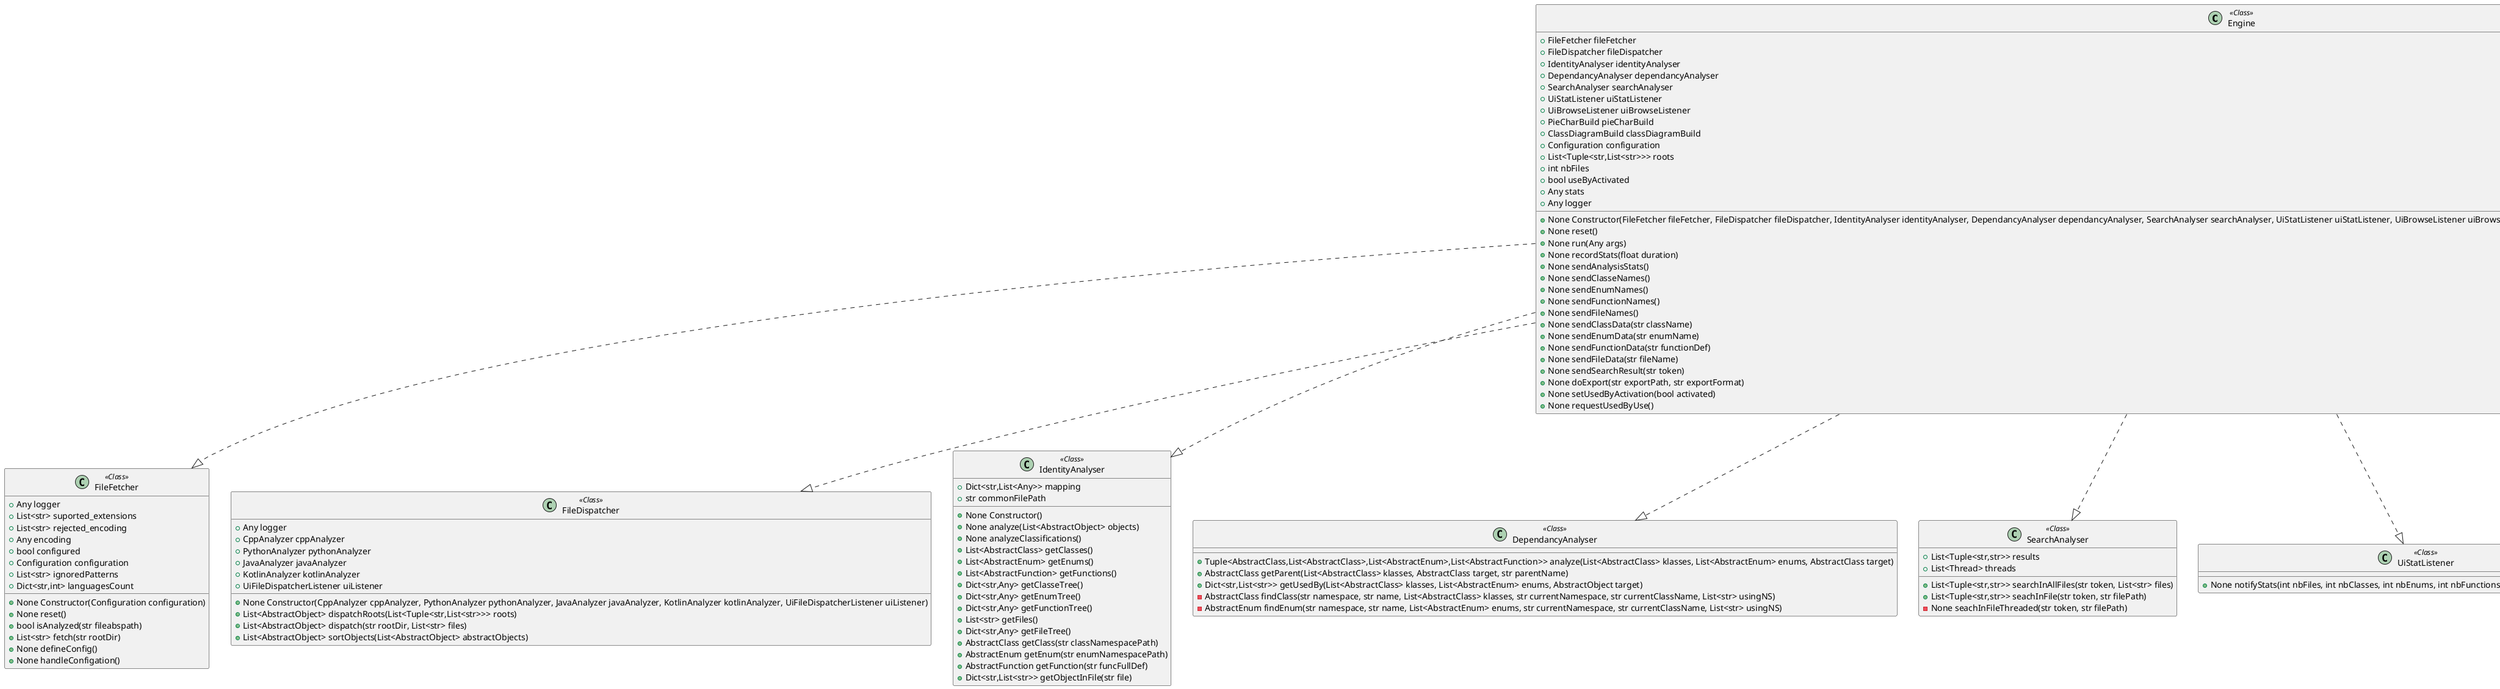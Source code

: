 @startuml
class Engine <<Class>>
{
+ FileFetcher fileFetcher
+ FileDispatcher fileDispatcher
+ IdentityAnalyser identityAnalyser
+ DependancyAnalyser dependancyAnalyser
+ SearchAnalyser searchAnalyser
+ UiStatListener uiStatListener
+ UiBrowseListener uiBrowseListener
+ PieCharBuild pieCharBuild
+ ClassDiagramBuild classDiagramBuild
+ Configuration configuration
+ List<Tuple<str,List<str>>> roots
+ int nbFiles
+ bool useByActivated
+ Any stats
+ Any logger
+None Constructor(FileFetcher fileFetcher, FileDispatcher fileDispatcher, IdentityAnalyser identityAnalyser, DependancyAnalyser dependancyAnalyser, SearchAnalyser searchAnalyser, UiStatListener uiStatListener, UiBrowseListener uiBrowseListener, ClassDiagramBuild classDiagramBuild, PieCharBuild pieCharBuild, Configuration configuration)
+None reset()
+None run(Any args)
+None recordStats(float duration)
+None sendAnalysisStats()
+None sendClasseNames()
+None sendEnumNames()
+None sendFunctionNames()
+None sendFileNames()
+None sendClassData(str className)
+None sendEnumData(str enumName)
+None sendFunctionData(str functionDef)
+None sendFileData(str fileName)
+None sendSearchResult(str token)
+None doExport(str exportPath, str exportFormat)
+None setUsedByActivation(bool activated)
+None requestUsedByUse()
}
class FileFetcher <<Class>>
{
+ Any logger
+ List<str> suported_extensions
+ List<str> rejected_encoding
+ Any encoding
+ bool configured
+ Configuration configuration
+ List<str> ignoredPatterns
+ Dict<str,int> languagesCount
+None Constructor(Configuration configuration)
+None reset()
+bool isAnalyzed(str fileabspath)
+List<str> fetch(str rootDir)
+None defineConfig()
+None handleConfigation()
}
class FileDispatcher <<Class>>
{
+ Any logger
+ CppAnalyzer cppAnalyzer
+ PythonAnalyzer pythonAnalyzer
+ JavaAnalyzer javaAnalyzer
+ KotlinAnalyzer kotlinAnalyzer
+ UiFileDispatcherListener uiListener
+None Constructor(CppAnalyzer cppAnalyzer, PythonAnalyzer pythonAnalyzer, JavaAnalyzer javaAnalyzer, KotlinAnalyzer kotlinAnalyzer, UiFileDispatcherListener uiListener)
+List<AbstractObject> dispatchRoots(List<Tuple<str,List<str>>> roots)
+List<AbstractObject> dispatch(str rootDir, List<str> files)
+List<AbstractObject> sortObjects(List<AbstractObject> abstractObjects)
}
class IdentityAnalyser <<Class>>
{
+ Dict<str,List<Any>> mapping
+ str commonFilePath
+None Constructor()
+None analyze(List<AbstractObject> objects)
+None analyzeClassifications()
+List<AbstractClass> getClasses()
+List<AbstractEnum> getEnums()
+List<AbstractFunction> getFunctions()
+Dict<str,Any> getClasseTree()
+Dict<str,Any> getEnumTree()
+Dict<str,Any> getFunctionTree()
+List<str> getFiles()
+Dict<str,Any> getFileTree()
+AbstractClass getClass(str classNamespacePath)
+AbstractEnum getEnum(str enumNamespacePath)
+AbstractFunction getFunction(str funcFullDef)
+Dict<str,List<str>> getObjectInFile(str file)
}
class DependancyAnalyser <<Class>>
{
+Tuple<AbstractClass,List<AbstractClass>,List<AbstractEnum>,List<AbstractFunction>> analyze(List<AbstractClass> klasses, List<AbstractEnum> enums, AbstractClass target)
+AbstractClass getParent(List<AbstractClass> klasses, AbstractClass target, str parentName)
+Dict<str,List<str>> getUsedBy(List<AbstractClass> klasses, List<AbstractEnum> enums, AbstractObject target)
-AbstractClass findClass(str namespace, str name, List<AbstractClass> klasses, str currentNamespace, str currentClassName, List<str> usingNS)
-AbstractEnum findEnum(str namespace, str name, List<AbstractEnum> enums, str currentNamespace, str currentClassName, List<str> usingNS)
}
class SearchAnalyser <<Class>>
{
+ List<Tuple<str,str>> results
+ List<Thread> threads
+List<Tuple<str,str>> searchInAllFiles(str token, List<str> files)
+List<Tuple<str,str>> seachInFile(str token, str filePath)
-None seachInFileThreaded(str token, str filePath)
}
class UiStatListener <<Class>>
{
+None notifyStats(int nbFiles, int nbClasses, int nbEnums, int nbFunctions, str languagePie, float duration)
}
class UiBrowseListener <<Class>>
{
+None notifyClasseNames(Dict<str,Any> tree)
+None notifyEnumNames(Dict<str,Any> tree)
+None notifyFunctionNames(Dict<str,Any> tree)
+None notifyFileNames(Dict<str,Any> tree)
+None notifyClassData(Dict<str,Any> klass, str mermaidDiag)
+None notifyEnumData(Dict<str,Any> enum, str mermaidDiag)
+None notifyFunctionData(Dict<str,Any> function)
+None notifyFileData(Dict<str,Any> file)
+None notifySearchResult(List<Tuple<str,str>> searchRes)
+None notifyUsedByUse(bool activated)
}
class ClassDiagramBuild <<Class>>
{
+ List<AbstractClass> klasses
+ List<AbstractEnum> enums
+ List<Tuple<str,str>> relations
+ List<Tuple<str,str>> parents
+ AbstractObject target
+None Constructor()
+None reset()
+None createClass(AbstractClass target, List<AbstractClass> linkedClasses, List<AbstractEnum> linkedEnums, List<AbstractFunction> linkedFunctions)
+None createEnum(AbstractEnum target)
+str build()
-None addInheritance(AbstractClass target, AbstractObject linkedObject)
-None addDependancy(AbstractObject target, AbstractObject linkedObject)
-None addClass(AbstractClass abstractClass)
-None addEnum(AbstractEnum abstractEnum)
-str getVisibilityMark(str text)
-str getTypeString(str type)
}
class PieCharBuild <<Class>>
{
+ Dict<str,int> categories
+None Constructor()
+None reset()
+None addValue(str label, int value)
+str build(str title)
}
class Configuration <<Class>>
{
+ Any logger
+ Any config
+ Dict<str,List<Tuple<str,str>>> definition
+None Constructor()
+bool load(str path)
+None defineConfig(str section, str name, str comment)
+str get(str section, str name)
+int getInt(str section, str name)
+float getFloat(str section, str name)
+bool getBool(str section, str name)
+List<Any> getList(str section, str name)
+None generateTemplate(str path)
}
Engine ..|> FileFetcher
Engine ..|> FileDispatcher
Engine ..|> IdentityAnalyser
Engine ..|> DependancyAnalyser
Engine ..|> SearchAnalyser
Engine ..|> UiStatListener
Engine ..|> UiBrowseListener
Engine ..|> ClassDiagramBuild
Engine ..|> PieCharBuild
Engine ..|> Configuration
@enduml
